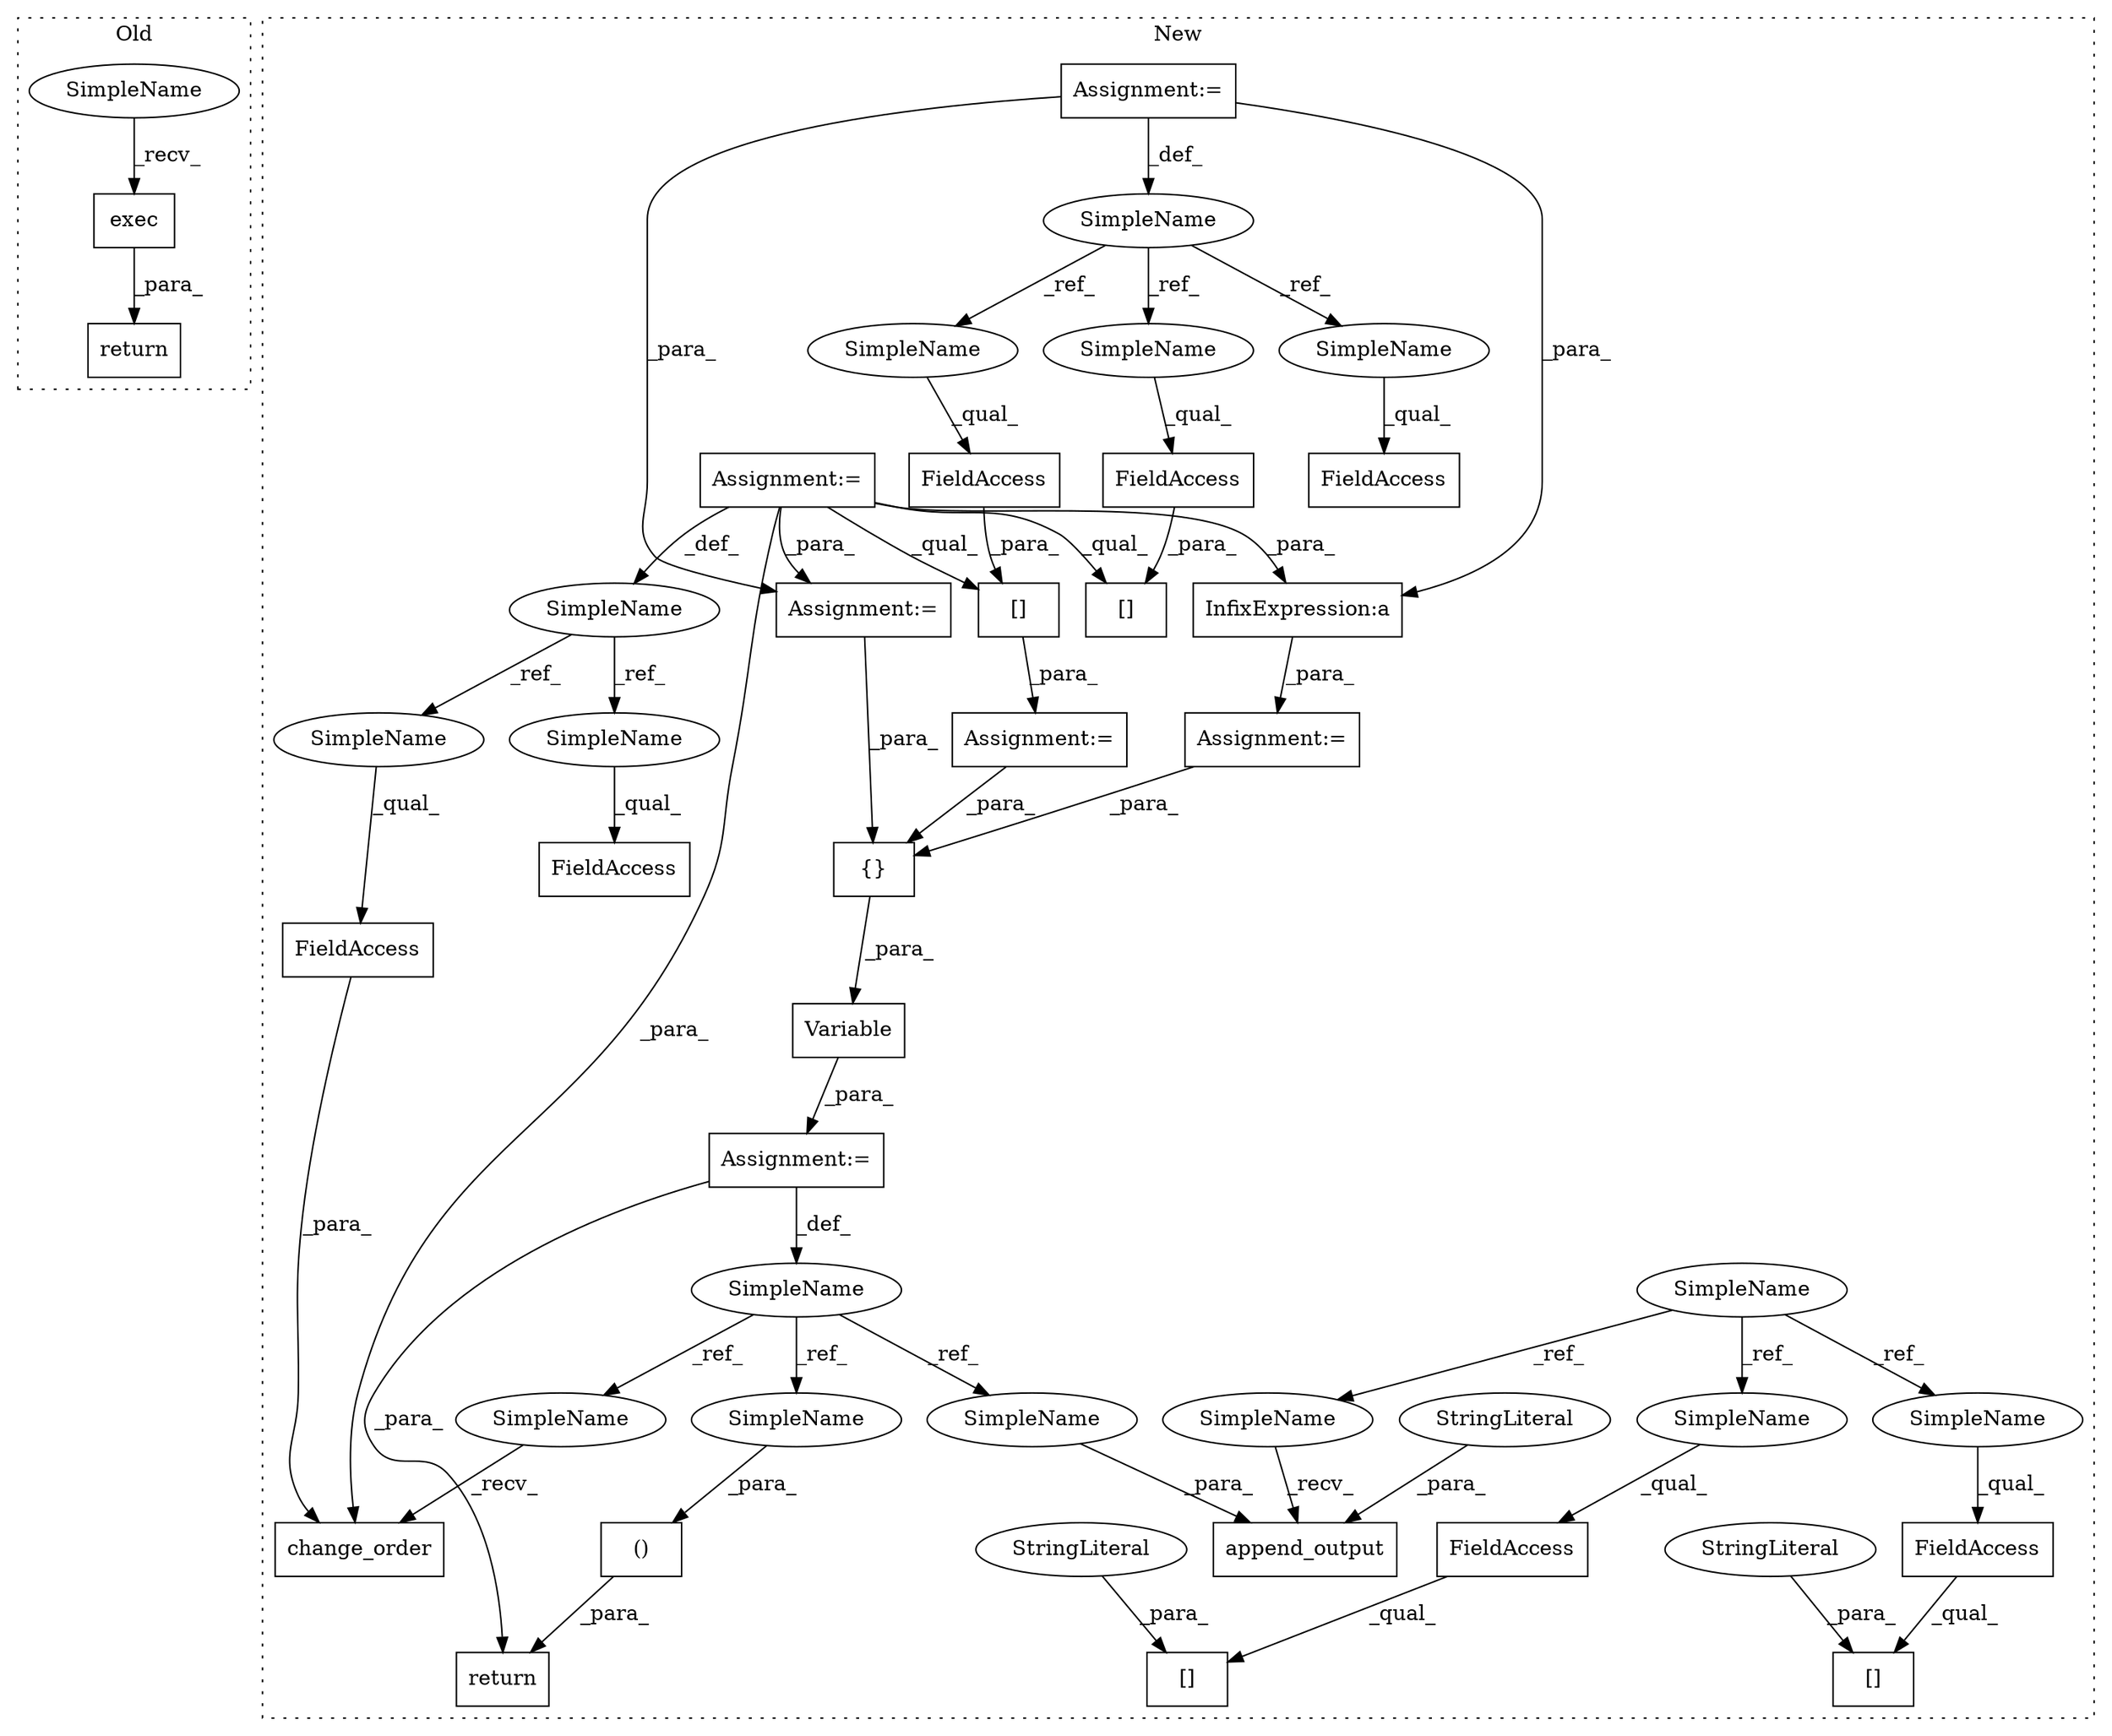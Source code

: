 digraph G {
subgraph cluster0 {
1 [label="exec" a="32" s="562" l="6" shape="box"];
9 [label="return" a="41" s="550" l="7" shape="box"];
45 [label="SimpleName" a="42" s="557" l="4" shape="ellipse"];
label = "Old";
style="dotted";
}
subgraph cluster1 {
2 [label="append_output" a="32" s="1099,1118" l="14,1" shape="box"];
3 [label="Variable" a="32" s="991,1028" l="9,1" shape="box"];
4 [label="()" a="106" s="1137" l="25" shape="box"];
5 [label="SimpleName" a="42" s="989" l="1" shape="ellipse"];
6 [label="StringLiteral" a="45" s="1113" l="3" shape="ellipse"];
7 [label="Assignment:=" a="7" s="990" l="1" shape="box"];
8 [label="return" a="41" s="1125" l="12" shape="box"];
10 [label="Assignment:=" a="7" s="590" l="4" shape="box"];
11 [label="[]" a="2" s="809,828" l="13,1" shape="box"];
12 [label="SimpleName" a="42" s="501" l="4" shape="ellipse"];
13 [label="FieldAccess" a="22" s="909" l="15" shape="box"];
14 [label="FieldAccess" a="22" s="856" l="15" shape="box"];
15 [label="Assignment:=" a="7" s="778" l="1" shape="box"];
16 [label="[]" a="2" s="779,798" l="13,1" shape="box"];
17 [label="{}" a="4" s="1009,1017" l="1,1" shape="box"];
18 [label="FieldAccess" a="22" s="792" l="6" shape="box"];
19 [label="SimpleName" a="42" s="590" l="4" shape="ellipse"];
20 [label="FieldAccess" a="22" s="952" l="6" shape="box"];
21 [label="FieldAccess" a="22" s="822" l="6" shape="box"];
22 [label="Assignment:=" a="7" s="557" l="1" shape="box"];
23 [label="FieldAccess" a="22" s="939" l="12" shape="box"];
24 [label="SimpleName" a="42" s="557" l="1" shape="ellipse"];
25 [label="FieldAccess" a="22" s="1050" l="7" shape="box"];
26 [label="InfixExpression:a" a="27" s="959" l="3" shape="box"];
27 [label="Assignment:=" a="7" s="937" l="1" shape="box"];
28 [label="Assignment:=" a="7" s="884" l="1" shape="box"];
29 [label="[]" a="2" s="856,875" l="16,1" shape="box"];
30 [label="change_order" a="32" s="1037,1057" l="13,1" shape="box"];
31 [label="StringLiteral" a="45" s="872" l="3" shape="ellipse"];
32 [label="[]" a="2" s="909,928" l="16,1" shape="box"];
33 [label="StringLiteral" a="45" s="925" l="3" shape="ellipse"];
34 [label="SimpleName" a="42" s="939" l="1" shape="ellipse"];
35 [label="SimpleName" a="42" s="1050" l="1" shape="ellipse"];
36 [label="SimpleName" a="42" s="1117" l="1" shape="ellipse"];
37 [label="SimpleName" a="42" s="1161" l="1" shape="ellipse"];
38 [label="SimpleName" a="42" s="1035" l="1" shape="ellipse"];
39 [label="SimpleName" a="42" s="792" l="4" shape="ellipse"];
40 [label="SimpleName" a="42" s="952" l="4" shape="ellipse"];
41 [label="SimpleName" a="42" s="822" l="4" shape="ellipse"];
42 [label="SimpleName" a="42" s="909" l="4" shape="ellipse"];
43 [label="SimpleName" a="42" s="1094" l="4" shape="ellipse"];
44 [label="SimpleName" a="42" s="856" l="4" shape="ellipse"];
label = "New";
style="dotted";
}
1 -> 9 [label="_para_"];
3 -> 7 [label="_para_"];
4 -> 8 [label="_para_"];
5 -> 36 [label="_ref_"];
5 -> 38 [label="_ref_"];
5 -> 37 [label="_ref_"];
6 -> 2 [label="_para_"];
7 -> 5 [label="_def_"];
7 -> 8 [label="_para_"];
10 -> 19 [label="_def_"];
10 -> 26 [label="_para_"];
10 -> 28 [label="_para_"];
12 -> 43 [label="_ref_"];
12 -> 44 [label="_ref_"];
12 -> 42 [label="_ref_"];
13 -> 32 [label="_qual_"];
14 -> 29 [label="_qual_"];
15 -> 17 [label="_para_"];
16 -> 15 [label="_para_"];
17 -> 3 [label="_para_"];
18 -> 16 [label="_para_"];
19 -> 41 [label="_ref_"];
19 -> 39 [label="_ref_"];
19 -> 40 [label="_ref_"];
21 -> 11 [label="_para_"];
22 -> 26 [label="_para_"];
22 -> 16 [label="_qual_"];
22 -> 30 [label="_para_"];
22 -> 11 [label="_qual_"];
22 -> 24 [label="_def_"];
22 -> 28 [label="_para_"];
24 -> 34 [label="_ref_"];
24 -> 35 [label="_ref_"];
25 -> 30 [label="_para_"];
26 -> 27 [label="_para_"];
27 -> 17 [label="_para_"];
28 -> 17 [label="_para_"];
31 -> 29 [label="_para_"];
33 -> 32 [label="_para_"];
34 -> 23 [label="_qual_"];
35 -> 25 [label="_qual_"];
36 -> 2 [label="_para_"];
37 -> 4 [label="_para_"];
38 -> 30 [label="_recv_"];
39 -> 18 [label="_qual_"];
40 -> 20 [label="_qual_"];
41 -> 21 [label="_qual_"];
42 -> 13 [label="_qual_"];
43 -> 2 [label="_recv_"];
44 -> 14 [label="_qual_"];
45 -> 1 [label="_recv_"];
}